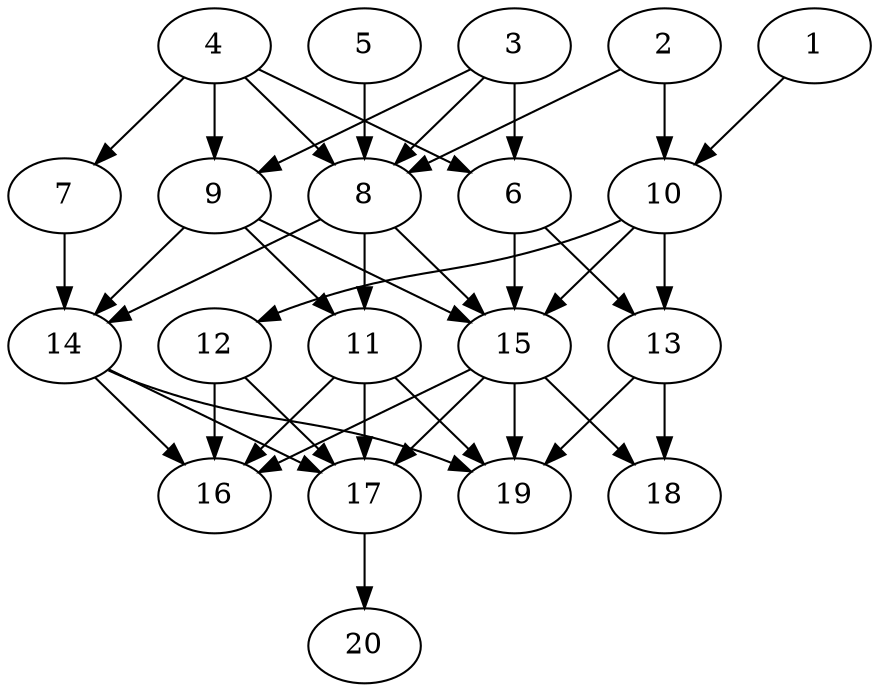 // DAG automatically generated by daggen at Tue Jul 23 14:33:40 2019
// ./daggen --dot -n 20 --ccr 0.5 --fat 0.6 --regular 0.5 --density 0.8 --mindata 5242880 --maxdata 52428800 
digraph G {
  1 [size="18157568", alpha="0.12", expect_size="9078784"] 
  1 -> 10 [size ="9078784"]
  2 [size="68841472", alpha="0.01", expect_size="34420736"] 
  2 -> 8 [size ="34420736"]
  2 -> 10 [size ="34420736"]
  3 [size="21733376", alpha="0.02", expect_size="10866688"] 
  3 -> 6 [size ="10866688"]
  3 -> 8 [size ="10866688"]
  3 -> 9 [size ="10866688"]
  4 [size="100708352", alpha="0.14", expect_size="50354176"] 
  4 -> 6 [size ="50354176"]
  4 -> 7 [size ="50354176"]
  4 -> 8 [size ="50354176"]
  4 -> 9 [size ="50354176"]
  5 [size="58066944", alpha="0.09", expect_size="29033472"] 
  5 -> 8 [size ="29033472"]
  6 [size="46446592", alpha="0.02", expect_size="23223296"] 
  6 -> 13 [size ="23223296"]
  6 -> 15 [size ="23223296"]
  7 [size="74643456", alpha="0.17", expect_size="37321728"] 
  7 -> 14 [size ="37321728"]
  8 [size="48668672", alpha="0.20", expect_size="24334336"] 
  8 -> 11 [size ="24334336"]
  8 -> 14 [size ="24334336"]
  8 -> 15 [size ="24334336"]
  9 [size="102924288", alpha="0.09", expect_size="51462144"] 
  9 -> 11 [size ="51462144"]
  9 -> 14 [size ="51462144"]
  9 -> 15 [size ="51462144"]
  10 [size="53870592", alpha="0.13", expect_size="26935296"] 
  10 -> 12 [size ="26935296"]
  10 -> 13 [size ="26935296"]
  10 -> 15 [size ="26935296"]
  11 [size="35465216", alpha="0.11", expect_size="17732608"] 
  11 -> 16 [size ="17732608"]
  11 -> 17 [size ="17732608"]
  11 -> 19 [size ="17732608"]
  12 [size="92520448", alpha="0.14", expect_size="46260224"] 
  12 -> 16 [size ="46260224"]
  12 -> 17 [size ="46260224"]
  13 [size="98760704", alpha="0.06", expect_size="49380352"] 
  13 -> 18 [size ="49380352"]
  13 -> 19 [size ="49380352"]
  14 [size="13291520", alpha="0.09", expect_size="6645760"] 
  14 -> 16 [size ="6645760"]
  14 -> 17 [size ="6645760"]
  14 -> 19 [size ="6645760"]
  15 [size="77496320", alpha="0.12", expect_size="38748160"] 
  15 -> 16 [size ="38748160"]
  15 -> 17 [size ="38748160"]
  15 -> 18 [size ="38748160"]
  15 -> 19 [size ="38748160"]
  16 [size="26298368", alpha="0.14", expect_size="13149184"] 
  17 [size="36597760", alpha="0.20", expect_size="18298880"] 
  17 -> 20 [size ="18298880"]
  18 [size="20451328", alpha="0.14", expect_size="10225664"] 
  19 [size="19093504", alpha="0.03", expect_size="9546752"] 
  20 [size="63211520", alpha="0.00", expect_size="31605760"] 
}
